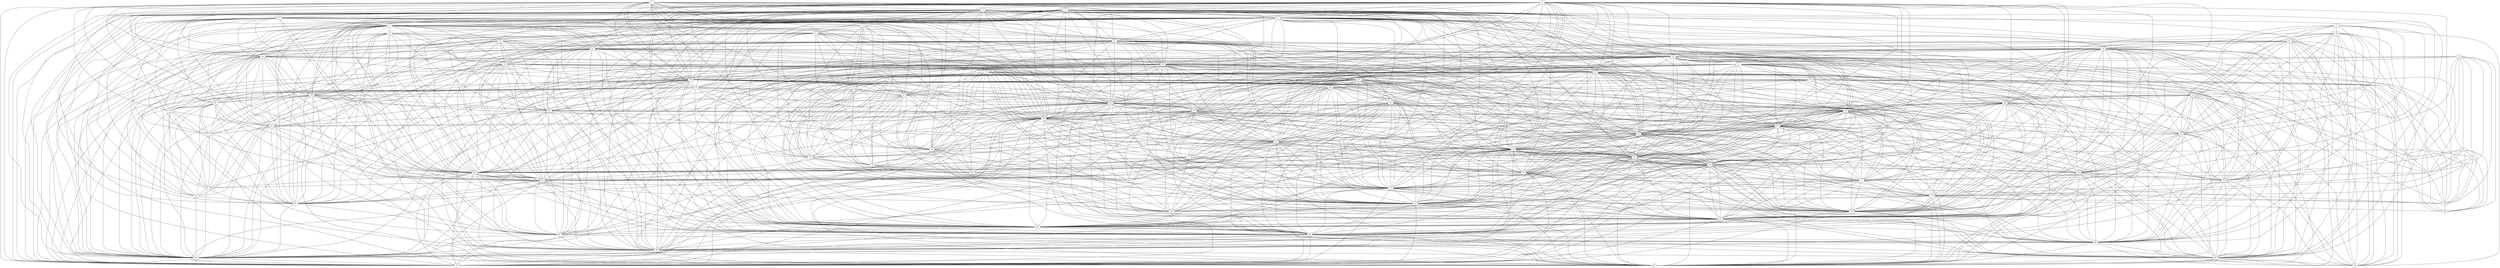 graph {
	0 [label=0]
	1 [label=1]
	2 [label=2]
	3 [label=3]
	4 [label=4]
	5 [label=5]
	6 [label=6]
	7 [label=7]
	8 [label=8]
	9 [label=9]
	10 [label=10]
	11 [label=11]
	12 [label=12]
	13 [label=13]
	14 [label=14]
	15 [label=15]
	16 [label=16]
	17 [label=17]
	18 [label=18]
	19 [label=19]
	20 [label=20]
	21 [label=21]
	22 [label=22]
	23 [label=23]
	24 [label=24]
	25 [label=25]
	26 [label=26]
	27 [label=27]
	28 [label=28]
	29 [label=29]
	30 [label=30]
	31 [label=31]
	32 [label=32]
	33 [label=33]
	34 [label=34]
	35 [label=35]
	36 [label=36]
	37 [label=37]
	38 [label=38]
	39 [label=39]
	40 [label=40]
	41 [label=41]
	42 [label=42]
	43 [label=43]
	44 [label=44]
	45 [label=45]
	46 [label=46]
	47 [label=47]
	48 [label=48]
	49 [label=49]
	50 [label=50]
	51 [label=51]
	52 [label=52]
	53 [label=53]
	54 [label=54]
	55 [label=55]
	56 [label=56]
	57 [label=57]
	58 [label=58]
	59 [label=59]
	60 [label=60]
	61 [label=61]
	62 [label=62]
	63 [label=63]
	64 [label=64]
	65 [label=65]
	66 [label=66]
	67 [label=67]
	68 [label=68]
	69 [label=69]
	70 [label=70]
	71 [label=71]
	72 [label=72]
	73 [label=73]
	74 [label=74]
	75 [label=75]
	76 [label=76]
	77 [label=77]
	78 [label=78]
	79 [label=79]
	80 [label=80]
	81 [label=81]
	82 [label=82]
	83 [label=83]
	84 [label=84]
	85 [label=85]
	86 [label=86]
	87 [label=87]
	88 [label=88]
	89 [label=89]
	90 [label=90]
	91 [label=91]
	92 [label=92]
	93 [label=93]
	94 [label=94]
	95 [label=95]
	96 [label=96]
	97 [label=97]
	98 [label=98]
	99 [label=99]
	0 -- 3
	0 -- 5
	0 -- 6
	0 -- 11
	0 -- 21
	0 -- 22
	0 -- 25
	0 -- 26
	0 -- 27
	0 -- 28
	0 -- 30
	0 -- 42
	0 -- 43
	0 -- 44
	0 -- 45
	0 -- 48
	0 -- 49
	0 -- 50
	0 -- 52
	0 -- 53
	0 -- 56
	0 -- 58
	0 -- 59
	0 -- 62
	0 -- 66
	0 -- 69
	0 -- 71
	0 -- 72
	0 -- 74
	0 -- 75
	0 -- 80
	0 -- 83
	0 -- 84
	0 -- 86
	0 -- 89
	0 -- 90
	0 -- 93
	0 -- 97
	0 -- 98
	1 -- 5
	1 -- 7
	1 -- 9
	1 -- 12
	1 -- 21
	1 -- 24
	1 -- 26
	1 -- 30
	1 -- 31
	1 -- 35
	1 -- 36
	1 -- 41
	1 -- 45
	1 -- 46
	1 -- 49
	1 -- 53
	1 -- 57
	1 -- 62
	1 -- 65
	1 -- 66
	1 -- 74
	1 -- 78
	1 -- 97
	2 -- 14
	2 -- 16
	2 -- 29
	2 -- 33
	2 -- 39
	2 -- 51
	2 -- 54
	2 -- 60
	2 -- 68
	2 -- 76
	2 -- 95
	3 -- 6
	3 -- 11
	3 -- 17
	3 -- 20
	3 -- 21
	3 -- 22
	3 -- 23
	3 -- 25
	3 -- 26
	3 -- 28
	3 -- 30
	3 -- 32
	3 -- 40
	3 -- 44
	3 -- 48
	3 -- 49
	3 -- 50
	3 -- 52
	3 -- 53
	3 -- 55
	3 -- 56
	3 -- 58
	3 -- 59
	3 -- 61
	3 -- 62
	3 -- 68
	3 -- 72
	3 -- 75
	3 -- 80
	3 -- 83
	3 -- 84
	3 -- 85
	3 -- 86
	3 -- 87
	3 -- 88
	3 -- 89
	3 -- 90
	3 -- 93
	3 -- 97
	3 -- 98
	4 -- 8
	4 -- 13
	4 -- 18
	4 -- 38
	4 -- 47
	4 -- 63
	4 -- 64
	4 -- 73
	4 -- 77
	4 -- 79
	4 -- 96
	5 -- 6
	5 -- 7
	5 -- 9
	5 -- 12
	5 -- 21
	5 -- 24
	5 -- 26
	5 -- 27
	5 -- 30
	5 -- 35
	5 -- 41
	5 -- 43
	5 -- 44
	5 -- 45
	5 -- 49
	5 -- 52
	5 -- 53
	5 -- 58
	5 -- 59
	5 -- 62
	5 -- 65
	5 -- 66
	5 -- 69
	5 -- 72
	5 -- 74
	5 -- 78
	5 -- 86
	5 -- 93
	5 -- 97
	6 -- 11
	6 -- 19
	6 -- 20
	6 -- 21
	6 -- 22
	6 -- 23
	6 -- 25
	6 -- 26
	6 -- 28
	6 -- 30
	6 -- 32
	6 -- 42
	6 -- 44
	6 -- 48
	6 -- 49
	6 -- 50
	6 -- 52
	6 -- 53
	6 -- 55
	6 -- 56
	6 -- 58
	6 -- 59
	6 -- 60
	6 -- 62
	6 -- 68
	6 -- 69
	6 -- 72
	6 -- 74
	6 -- 75
	6 -- 80
	6 -- 83
	6 -- 84
	6 -- 85
	6 -- 86
	6 -- 87
	6 -- 88
	6 -- 89
	6 -- 90
	6 -- 93
	6 -- 97
	6 -- 98
	7 -- 11
	7 -- 12
	7 -- 21
	7 -- 22
	7 -- 24
	7 -- 26
	7 -- 30
	7 -- 32
	7 -- 35
	7 -- 36
	7 -- 44
	7 -- 46
	7 -- 49
	7 -- 53
	7 -- 61
	7 -- 62
	7 -- 70
	7 -- 80
	7 -- 81
	7 -- 82
	7 -- 85
	7 -- 93
	7 -- 97
	8 -- 10
	8 -- 13
	8 -- 18
	8 -- 27
	8 -- 34
	8 -- 38
	8 -- 43
	8 -- 45
	8 -- 52
	8 -- 58
	8 -- 59
	8 -- 64
	8 -- 69
	8 -- 71
	8 -- 72
	8 -- 73
	8 -- 74
	8 -- 75
	8 -- 77
	8 -- 79
	8 -- 83
	8 -- 94
	8 -- 99
	9 -- 12
	9 -- 15
	9 -- 31
	9 -- 35
	9 -- 41
	9 -- 45
	9 -- 57
	9 -- 65
	9 -- 66
	9 -- 67
	9 -- 78
	9 -- 91
	10 -- 15
	10 -- 18
	10 -- 27
	10 -- 31
	10 -- 34
	10 -- 41
	10 -- 43
	10 -- 45
	10 -- 65
	10 -- 66
	10 -- 74
	10 -- 77
	10 -- 78
	10 -- 91
	10 -- 92
	10 -- 94
	10 -- 99
	11 -- 17
	11 -- 20
	11 -- 22
	11 -- 23
	11 -- 24
	11 -- 26
	11 -- 30
	11 -- 32
	11 -- 36
	11 -- 40
	11 -- 44
	11 -- 46
	11 -- 49
	11 -- 55
	11 -- 56
	11 -- 61
	11 -- 62
	11 -- 70
	11 -- 80
	11 -- 81
	11 -- 82
	11 -- 84
	11 -- 85
	11 -- 86
	11 -- 87
	11 -- 89
	11 -- 93
	12 -- 21
	12 -- 24
	12 -- 26
	12 -- 31
	12 -- 35
	12 -- 41
	12 -- 45
	12 -- 46
	12 -- 49
	12 -- 53
	12 -- 57
	12 -- 65
	12 -- 66
	12 -- 78
	12 -- 97
	13 -- 37
	13 -- 47
	13 -- 63
	13 -- 64
	13 -- 71
	13 -- 73
	13 -- 79
	13 -- 96
	14 -- 16
	14 -- 19
	14 -- 29
	14 -- 33
	14 -- 39
	14 -- 42
	14 -- 51
	14 -- 54
	14 -- 60
	14 -- 68
	14 -- 76
	14 -- 88
	14 -- 90
	14 -- 95
	15 -- 31
	15 -- 41
	15 -- 57
	15 -- 65
	15 -- 67
	15 -- 78
	15 -- 91
	15 -- 92
	16 -- 19
	16 -- 25
	16 -- 29
	16 -- 33
	16 -- 39
	16 -- 42
	16 -- 51
	16 -- 54
	16 -- 56
	16 -- 60
	16 -- 68
	16 -- 76
	16 -- 84
	16 -- 88
	16 -- 89
	16 -- 90
	16 -- 95
	17 -- 20
	17 -- 22
	17 -- 23
	17 -- 32
	17 -- 40
	17 -- 55
	17 -- 61
	17 -- 62
	17 -- 70
	17 -- 80
	17 -- 85
	17 -- 87
	17 -- 89
	17 -- 93
	18 -- 34
	18 -- 38
	18 -- 43
	18 -- 63
	18 -- 64
	18 -- 71
	18 -- 73
	18 -- 77
	18 -- 79
	18 -- 92
	18 -- 94
	18 -- 96
	18 -- 99
	19 -- 25
	19 -- 28
	19 -- 33
	19 -- 37
	19 -- 39
	19 -- 42
	19 -- 48
	19 -- 50
	19 -- 52
	19 -- 54
	19 -- 56
	19 -- 58
	19 -- 59
	19 -- 60
	19 -- 68
	19 -- 71
	19 -- 75
	19 -- 83
	19 -- 84
	19 -- 86
	19 -- 88
	19 -- 90
	19 -- 95
	19 -- 98
	20 -- 22
	20 -- 23
	20 -- 32
	20 -- 40
	20 -- 55
	20 -- 80
	20 -- 85
	20 -- 87
	20 -- 88
	20 -- 89
	20 -- 93
	21 -- 22
	21 -- 24
	21 -- 26
	21 -- 27
	21 -- 28
	21 -- 30
	21 -- 35
	21 -- 43
	21 -- 44
	21 -- 45
	21 -- 48
	21 -- 49
	21 -- 50
	21 -- 52
	21 -- 53
	21 -- 56
	21 -- 58
	21 -- 59
	21 -- 62
	21 -- 66
	21 -- 69
	21 -- 72
	21 -- 74
	21 -- 75
	21 -- 78
	21 -- 80
	21 -- 83
	21 -- 84
	21 -- 86
	21 -- 93
	21 -- 97
	21 -- 98
	22 -- 23
	22 -- 25
	22 -- 26
	22 -- 28
	22 -- 30
	22 -- 32
	22 -- 40
	22 -- 44
	22 -- 49
	22 -- 53
	22 -- 55
	22 -- 56
	22 -- 61
	22 -- 62
	22 -- 70
	22 -- 80
	22 -- 84
	22 -- 85
	22 -- 86
	22 -- 87
	22 -- 88
	22 -- 89
	22 -- 90
	22 -- 93
	23 -- 28
	23 -- 30
	23 -- 32
	23 -- 40
	23 -- 44
	23 -- 49
	23 -- 55
	23 -- 56
	23 -- 61
	23 -- 62
	23 -- 70
	23 -- 80
	23 -- 84
	23 -- 85
	23 -- 87
	23 -- 88
	23 -- 89
	23 -- 93
	24 -- 26
	24 -- 30
	24 -- 32
	24 -- 35
	24 -- 36
	24 -- 44
	24 -- 46
	24 -- 49
	24 -- 61
	24 -- 62
	24 -- 70
	24 -- 80
	24 -- 81
	24 -- 82
	24 -- 85
	24 -- 93
	24 -- 97
	25 -- 26
	25 -- 28
	25 -- 30
	25 -- 33
	25 -- 42
	25 -- 44
	25 -- 48
	25 -- 49
	25 -- 50
	25 -- 52
	25 -- 53
	25 -- 54
	25 -- 55
	25 -- 56
	25 -- 58
	25 -- 59
	25 -- 60
	25 -- 62
	25 -- 68
	25 -- 69
	25 -- 72
	25 -- 75
	25 -- 80
	25 -- 83
	25 -- 84
	25 -- 86
	25 -- 88
	25 -- 89
	25 -- 90
	25 -- 95
	25 -- 98
	26 -- 27
	26 -- 28
	26 -- 30
	26 -- 35
	26 -- 44
	26 -- 45
	26 -- 48
	26 -- 49
	26 -- 50
	26 -- 52
	26 -- 53
	26 -- 56
	26 -- 58
	26 -- 59
	26 -- 62
	26 -- 66
	26 -- 69
	26 -- 72
	26 -- 74
	26 -- 75
	26 -- 80
	26 -- 83
	26 -- 84
	26 -- 85
	26 -- 86
	26 -- 93
	26 -- 97
	26 -- 98
	27 -- 34
	27 -- 41
	27 -- 43
	27 -- 45
	27 -- 49
	27 -- 50
	27 -- 52
	27 -- 53
	27 -- 58
	27 -- 59
	27 -- 66
	27 -- 69
	27 -- 71
	27 -- 72
	27 -- 73
	27 -- 74
	27 -- 75
	27 -- 78
	27 -- 83
	27 -- 86
	27 -- 97
	27 -- 98
	27 -- 99
	28 -- 30
	28 -- 33
	28 -- 42
	28 -- 44
	28 -- 48
	28 -- 49
	28 -- 50
	28 -- 52
	28 -- 53
	28 -- 54
	28 -- 55
	28 -- 56
	28 -- 58
	28 -- 59
	28 -- 60
	28 -- 62
	28 -- 68
	28 -- 69
	28 -- 71
	28 -- 72
	28 -- 74
	28 -- 75
	28 -- 80
	28 -- 83
	28 -- 84
	28 -- 86
	28 -- 88
	28 -- 89
	28 -- 90
	28 -- 93
	28 -- 97
	28 -- 98
	29 -- 33
	29 -- 39
	29 -- 51
	29 -- 54
	29 -- 76
	29 -- 95
	30 -- 32
	30 -- 35
	30 -- 36
	30 -- 44
	30 -- 45
	30 -- 46
	30 -- 48
	30 -- 49
	30 -- 50
	30 -- 52
	30 -- 53
	30 -- 55
	30 -- 56
	30 -- 58
	30 -- 59
	30 -- 61
	30 -- 62
	30 -- 72
	30 -- 74
	30 -- 75
	30 -- 80
	30 -- 83
	30 -- 84
	30 -- 85
	30 -- 86
	30 -- 87
	30 -- 89
	30 -- 93
	30 -- 97
	30 -- 98
	31 -- 41
	31 -- 57
	31 -- 65
	31 -- 66
	31 -- 67
	31 -- 78
	31 -- 91
	31 -- 92
	32 -- 36
	32 -- 40
	32 -- 44
	32 -- 46
	32 -- 49
	32 -- 55
	32 -- 61
	32 -- 62
	32 -- 70
	32 -- 80
	32 -- 81
	32 -- 82
	32 -- 85
	32 -- 87
	32 -- 89
	32 -- 93
	33 -- 37
	33 -- 39
	33 -- 42
	33 -- 48
	33 -- 50
	33 -- 54
	33 -- 56
	33 -- 60
	33 -- 68
	33 -- 75
	33 -- 83
	33 -- 84
	33 -- 88
	33 -- 90
	33 -- 95
	33 -- 98
	34 -- 41
	34 -- 43
	34 -- 45
	34 -- 66
	34 -- 69
	34 -- 71
	34 -- 72
	34 -- 73
	34 -- 74
	34 -- 77
	34 -- 78
	34 -- 79
	34 -- 91
	34 -- 92
	34 -- 94
	34 -- 99
	35 -- 36
	35 -- 41
	35 -- 44
	35 -- 45
	35 -- 46
	35 -- 49
	35 -- 53
	35 -- 62
	35 -- 66
	35 -- 78
	35 -- 81
	35 -- 93
	35 -- 97
	36 -- 46
	36 -- 61
	36 -- 62
	36 -- 70
	36 -- 80
	36 -- 81
	36 -- 82
	36 -- 85
	36 -- 93
	37 -- 64
	38 -- 47
	38 -- 63
	38 -- 64
	38 -- 73
	38 -- 77
	38 -- 79
	38 -- 96
	39 -- 51
	39 -- 54
	39 -- 60
	39 -- 68
	39 -- 76
	39 -- 95
	40 -- 55
	40 -- 61
	40 -- 70
	40 -- 80
	40 -- 85
	40 -- 87
	40 -- 89
	40 -- 93
	41 -- 43
	41 -- 45
	41 -- 57
	41 -- 65
	41 -- 66
	41 -- 67
	41 -- 74
	41 -- 78
	41 -- 91
	41 -- 92
	41 -- 94
	41 -- 97
	41 -- 99
	42 -- 48
	42 -- 50
	42 -- 52
	42 -- 54
	42 -- 56
	42 -- 58
	42 -- 59
	42 -- 60
	42 -- 68
	42 -- 69
	42 -- 71
	42 -- 72
	42 -- 75
	42 -- 83
	42 -- 84
	42 -- 86
	42 -- 88
	42 -- 89
	42 -- 90
	42 -- 95
	42 -- 98
	43 -- 45
	43 -- 52
	43 -- 53
	43 -- 58
	43 -- 59
	43 -- 66
	43 -- 69
	43 -- 71
	43 -- 72
	43 -- 73
	43 -- 74
	43 -- 75
	43 -- 77
	43 -- 78
	43 -- 83
	43 -- 86
	43 -- 92
	43 -- 94
	43 -- 97
	43 -- 99
	44 -- 45
	44 -- 48
	44 -- 49
	44 -- 50
	44 -- 52
	44 -- 53
	44 -- 55
	44 -- 56
	44 -- 58
	44 -- 59
	44 -- 61
	44 -- 62
	44 -- 69
	44 -- 72
	44 -- 74
	44 -- 75
	44 -- 80
	44 -- 83
	44 -- 84
	44 -- 85
	44 -- 86
	44 -- 87
	44 -- 88
	44 -- 89
	44 -- 90
	44 -- 93
	44 -- 97
	44 -- 98
	45 -- 49
	45 -- 52
	45 -- 53
	45 -- 58
	45 -- 59
	45 -- 65
	45 -- 66
	45 -- 69
	45 -- 71
	45 -- 72
	45 -- 74
	45 -- 75
	45 -- 78
	45 -- 83
	45 -- 86
	45 -- 97
	45 -- 99
	46 -- 61
	46 -- 62
	46 -- 70
	46 -- 81
	46 -- 82
	46 -- 85
	46 -- 93
	47 -- 63
	47 -- 64
	47 -- 79
	47 -- 96
	48 -- 49
	48 -- 50
	48 -- 52
	48 -- 53
	48 -- 54
	48 -- 56
	48 -- 58
	48 -- 59
	48 -- 60
	48 -- 68
	48 -- 69
	48 -- 71
	48 -- 72
	48 -- 73
	48 -- 74
	48 -- 75
	48 -- 80
	48 -- 83
	48 -- 84
	48 -- 86
	48 -- 88
	48 -- 89
	48 -- 90
	48 -- 98
	49 -- 50
	49 -- 52
	49 -- 53
	49 -- 56
	49 -- 58
	49 -- 59
	49 -- 61
	49 -- 62
	49 -- 66
	49 -- 69
	49 -- 72
	49 -- 74
	49 -- 75
	49 -- 80
	49 -- 83
	49 -- 84
	49 -- 85
	49 -- 86
	49 -- 89
	49 -- 93
	49 -- 97
	49 -- 98
	50 -- 52
	50 -- 53
	50 -- 54
	50 -- 56
	50 -- 58
	50 -- 59
	50 -- 60
	50 -- 62
	50 -- 68
	50 -- 69
	50 -- 71
	50 -- 72
	50 -- 73
	50 -- 74
	50 -- 75
	50 -- 80
	50 -- 83
	50 -- 84
	50 -- 86
	50 -- 88
	50 -- 89
	50 -- 90
	50 -- 97
	50 -- 98
	51 -- 54
	51 -- 68
	51 -- 76
	51 -- 95
	52 -- 53
	52 -- 56
	52 -- 58
	52 -- 59
	52 -- 60
	52 -- 62
	52 -- 69
	52 -- 71
	52 -- 72
	52 -- 73
	52 -- 74
	52 -- 75
	52 -- 80
	52 -- 83
	52 -- 84
	52 -- 86
	52 -- 88
	52 -- 90
	52 -- 97
	52 -- 98
	53 -- 56
	53 -- 58
	53 -- 59
	53 -- 62
	53 -- 66
	53 -- 69
	53 -- 71
	53 -- 72
	53 -- 74
	53 -- 75
	53 -- 80
	53 -- 83
	53 -- 84
	53 -- 86
	53 -- 93
	53 -- 97
	53 -- 98
	54 -- 56
	54 -- 60
	54 -- 68
	54 -- 75
	54 -- 83
	54 -- 84
	54 -- 88
	54 -- 89
	54 -- 90
	54 -- 95
	54 -- 98
	55 -- 56
	55 -- 61
	55 -- 62
	55 -- 68
	55 -- 80
	55 -- 84
	55 -- 85
	55 -- 87
	55 -- 88
	55 -- 89
	55 -- 90
	55 -- 93
	56 -- 58
	56 -- 59
	56 -- 60
	56 -- 62
	56 -- 68
	56 -- 69
	56 -- 72
	56 -- 74
	56 -- 75
	56 -- 80
	56 -- 83
	56 -- 84
	56 -- 86
	56 -- 87
	56 -- 88
	56 -- 89
	56 -- 90
	56 -- 93
	56 -- 98
	57 -- 65
	57 -- 66
	57 -- 67
	57 -- 78
	57 -- 91
	58 -- 59
	58 -- 60
	58 -- 62
	58 -- 69
	58 -- 71
	58 -- 72
	58 -- 73
	58 -- 74
	58 -- 75
	58 -- 80
	58 -- 83
	58 -- 84
	58 -- 86
	58 -- 88
	58 -- 90
	58 -- 97
	58 -- 98
	59 -- 60
	59 -- 62
	59 -- 69
	59 -- 71
	59 -- 72
	59 -- 73
	59 -- 74
	59 -- 75
	59 -- 80
	59 -- 83
	59 -- 84
	59 -- 86
	59 -- 88
	59 -- 90
	59 -- 97
	59 -- 98
	60 -- 68
	60 -- 75
	60 -- 83
	60 -- 84
	60 -- 86
	60 -- 88
	60 -- 89
	60 -- 90
	60 -- 95
	60 -- 98
	61 -- 62
	61 -- 70
	61 -- 80
	61 -- 81
	61 -- 82
	61 -- 85
	61 -- 87
	61 -- 93
	62 -- 72
	62 -- 75
	62 -- 80
	62 -- 81
	62 -- 84
	62 -- 85
	62 -- 86
	62 -- 87
	62 -- 89
	62 -- 93
	62 -- 97
	63 -- 64
	63 -- 73
	63 -- 79
	63 -- 96
	64 -- 71
	64 -- 73
	64 -- 79
	64 -- 96
	65 -- 66
	65 -- 67
	65 -- 78
	65 -- 91
	65 -- 92
	65 -- 99
	66 -- 69
	66 -- 72
	66 -- 74
	66 -- 78
	66 -- 86
	66 -- 92
	66 -- 97
	66 -- 99
	67 -- 78
	67 -- 91
	68 -- 84
	68 -- 88
	68 -- 89
	68 -- 90
	68 -- 95
	68 -- 98
	69 -- 71
	69 -- 72
	69 -- 73
	69 -- 74
	69 -- 75
	69 -- 83
	69 -- 86
	69 -- 97
	69 -- 98
	69 -- 99
	70 -- 81
	70 -- 82
	70 -- 85
	70 -- 87
	70 -- 93
	71 -- 72
	71 -- 73
	71 -- 74
	71 -- 75
	71 -- 79
	71 -- 83
	71 -- 86
	71 -- 98
	71 -- 99
	72 -- 73
	72 -- 74
	72 -- 75
	72 -- 83
	72 -- 84
	72 -- 86
	72 -- 97
	72 -- 98
	72 -- 99
	73 -- 74
	73 -- 75
	73 -- 79
	73 -- 83
	73 -- 96
	73 -- 98
	73 -- 99
	74 -- 75
	74 -- 83
	74 -- 86
	74 -- 97
	74 -- 98
	74 -- 99
	75 -- 83
	75 -- 84
	75 -- 86
	75 -- 88
	75 -- 90
	75 -- 97
	75 -- 98
	76 -- 95
	77 -- 79
	77 -- 91
	77 -- 92
	77 -- 94
	77 -- 99
	78 -- 91
	78 -- 92
	78 -- 97
	78 -- 99
	79 -- 96
	80 -- 81
	80 -- 84
	80 -- 85
	80 -- 86
	80 -- 87
	80 -- 88
	80 -- 89
	80 -- 93
	80 -- 97
	81 -- 82
	81 -- 85
	81 -- 93
	82 -- 85
	82 -- 93
	83 -- 84
	83 -- 86
	83 -- 88
	83 -- 90
	83 -- 97
	83 -- 98
	84 -- 86
	84 -- 87
	84 -- 88
	84 -- 89
	84 -- 90
	84 -- 93
	84 -- 98
	85 -- 87
	85 -- 93
	86 -- 88
	86 -- 89
	86 -- 90
	86 -- 93
	86 -- 97
	86 -- 98
	87 -- 88
	87 -- 89
	87 -- 93
	88 -- 89
	88 -- 90
	88 -- 95
	88 -- 98
	89 -- 90
	89 -- 93
	89 -- 98
	90 -- 95
	90 -- 98
	91 -- 92
	91 -- 94
	91 -- 99
	92 -- 94
	92 -- 99
	93 -- 97
	94 -- 99
}
